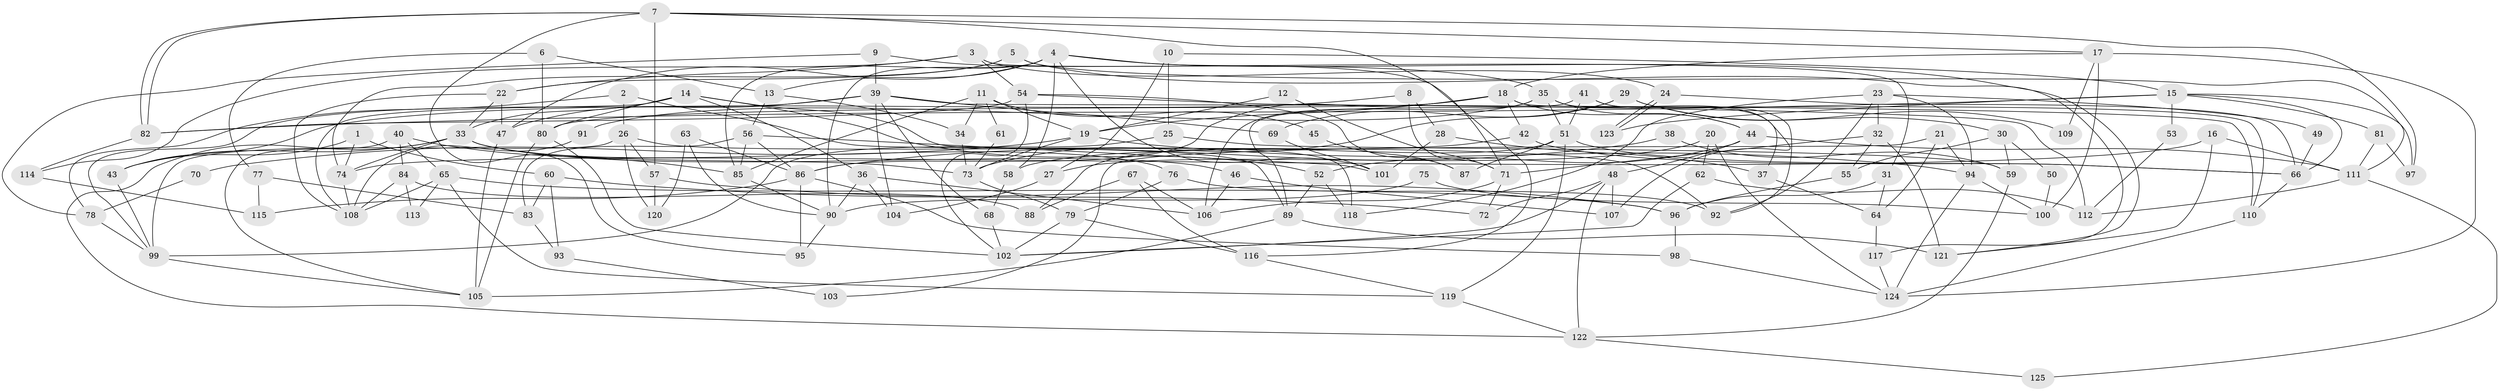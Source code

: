 // Generated by graph-tools (version 1.1) at 2025/51/03/09/25 04:51:10]
// undirected, 125 vertices, 250 edges
graph export_dot {
graph [start="1"]
  node [color=gray90,style=filled];
  1;
  2;
  3;
  4;
  5;
  6;
  7;
  8;
  9;
  10;
  11;
  12;
  13;
  14;
  15;
  16;
  17;
  18;
  19;
  20;
  21;
  22;
  23;
  24;
  25;
  26;
  27;
  28;
  29;
  30;
  31;
  32;
  33;
  34;
  35;
  36;
  37;
  38;
  39;
  40;
  41;
  42;
  43;
  44;
  45;
  46;
  47;
  48;
  49;
  50;
  51;
  52;
  53;
  54;
  55;
  56;
  57;
  58;
  59;
  60;
  61;
  62;
  63;
  64;
  65;
  66;
  67;
  68;
  69;
  70;
  71;
  72;
  73;
  74;
  75;
  76;
  77;
  78;
  79;
  80;
  81;
  82;
  83;
  84;
  85;
  86;
  87;
  88;
  89;
  90;
  91;
  92;
  93;
  94;
  95;
  96;
  97;
  98;
  99;
  100;
  101;
  102;
  103;
  104;
  105;
  106;
  107;
  108;
  109;
  110;
  111;
  112;
  113;
  114;
  115;
  116;
  117;
  118;
  119;
  120;
  121;
  122;
  123;
  124;
  125;
  1 -- 43;
  1 -- 74;
  1 -- 60;
  2 -- 78;
  2 -- 89;
  2 -- 26;
  3 -- 24;
  3 -- 22;
  3 -- 31;
  3 -- 54;
  3 -- 114;
  4 -- 116;
  4 -- 47;
  4 -- 13;
  4 -- 58;
  4 -- 85;
  4 -- 90;
  4 -- 101;
  4 -- 121;
  5 -- 74;
  5 -- 117;
  5 -- 22;
  5 -- 111;
  6 -- 80;
  6 -- 13;
  6 -- 77;
  7 -- 95;
  7 -- 82;
  7 -- 82;
  7 -- 17;
  7 -- 57;
  7 -- 71;
  7 -- 97;
  8 -- 43;
  8 -- 71;
  8 -- 28;
  9 -- 35;
  9 -- 39;
  9 -- 78;
  10 -- 15;
  10 -- 27;
  10 -- 25;
  11 -- 34;
  11 -- 85;
  11 -- 19;
  11 -- 45;
  11 -- 61;
  12 -- 71;
  12 -- 19;
  13 -- 56;
  13 -- 34;
  14 -- 108;
  14 -- 80;
  14 -- 33;
  14 -- 36;
  14 -- 52;
  14 -- 118;
  15 -- 82;
  15 -- 81;
  15 -- 53;
  15 -- 66;
  15 -- 97;
  15 -- 123;
  16 -- 111;
  16 -- 121;
  16 -- 74;
  17 -- 18;
  17 -- 100;
  17 -- 109;
  17 -- 124;
  18 -- 19;
  18 -- 80;
  18 -- 42;
  18 -- 44;
  18 -- 86;
  18 -- 110;
  19 -- 94;
  19 -- 70;
  19 -- 73;
  20 -- 62;
  20 -- 124;
  20 -- 27;
  21 -- 94;
  21 -- 64;
  21 -- 103;
  22 -- 33;
  22 -- 47;
  22 -- 108;
  23 -- 92;
  23 -- 32;
  23 -- 49;
  23 -- 94;
  23 -- 118;
  24 -- 123;
  24 -- 123;
  24 -- 66;
  25 -- 99;
  25 -- 59;
  26 -- 57;
  26 -- 92;
  26 -- 99;
  26 -- 120;
  27 -- 104;
  28 -- 101;
  28 -- 37;
  29 -- 73;
  29 -- 30;
  29 -- 69;
  29 -- 109;
  30 -- 55;
  30 -- 59;
  30 -- 50;
  31 -- 96;
  31 -- 64;
  32 -- 71;
  32 -- 121;
  32 -- 55;
  33 -- 74;
  33 -- 43;
  33 -- 46;
  33 -- 73;
  33 -- 76;
  33 -- 122;
  34 -- 73;
  35 -- 51;
  35 -- 44;
  35 -- 37;
  35 -- 91;
  35 -- 106;
  36 -- 106;
  36 -- 90;
  36 -- 104;
  37 -- 64;
  38 -- 86;
  38 -- 59;
  39 -- 47;
  39 -- 110;
  39 -- 68;
  39 -- 69;
  39 -- 99;
  39 -- 104;
  40 -- 65;
  40 -- 85;
  40 -- 84;
  40 -- 105;
  41 -- 89;
  41 -- 51;
  41 -- 92;
  41 -- 107;
  42 -- 58;
  42 -- 66;
  43 -- 99;
  44 -- 52;
  44 -- 48;
  44 -- 111;
  45 -- 87;
  46 -- 107;
  46 -- 106;
  47 -- 105;
  48 -- 102;
  48 -- 72;
  48 -- 107;
  48 -- 122;
  49 -- 66;
  50 -- 100;
  51 -- 66;
  51 -- 88;
  51 -- 87;
  51 -- 119;
  52 -- 118;
  52 -- 89;
  53 -- 112;
  54 -- 82;
  54 -- 87;
  54 -- 102;
  54 -- 112;
  55 -- 96;
  56 -- 85;
  56 -- 101;
  56 -- 83;
  56 -- 86;
  57 -- 120;
  57 -- 96;
  58 -- 68;
  59 -- 122;
  60 -- 72;
  60 -- 83;
  60 -- 93;
  61 -- 73;
  62 -- 102;
  62 -- 112;
  63 -- 86;
  63 -- 90;
  63 -- 120;
  64 -- 117;
  65 -- 119;
  65 -- 96;
  65 -- 108;
  65 -- 113;
  66 -- 110;
  67 -- 116;
  67 -- 106;
  67 -- 88;
  68 -- 102;
  69 -- 101;
  70 -- 78;
  71 -- 106;
  71 -- 72;
  73 -- 79;
  74 -- 108;
  75 -- 100;
  75 -- 90;
  76 -- 92;
  76 -- 79;
  77 -- 83;
  77 -- 115;
  78 -- 99;
  79 -- 102;
  79 -- 116;
  80 -- 102;
  80 -- 105;
  81 -- 97;
  81 -- 111;
  82 -- 114;
  83 -- 93;
  84 -- 108;
  84 -- 88;
  84 -- 113;
  85 -- 90;
  86 -- 95;
  86 -- 98;
  86 -- 115;
  89 -- 105;
  89 -- 121;
  90 -- 95;
  91 -- 108;
  93 -- 103;
  94 -- 124;
  94 -- 100;
  96 -- 98;
  98 -- 124;
  99 -- 105;
  110 -- 124;
  111 -- 112;
  111 -- 125;
  114 -- 115;
  116 -- 119;
  117 -- 124;
  119 -- 122;
  122 -- 125;
}
